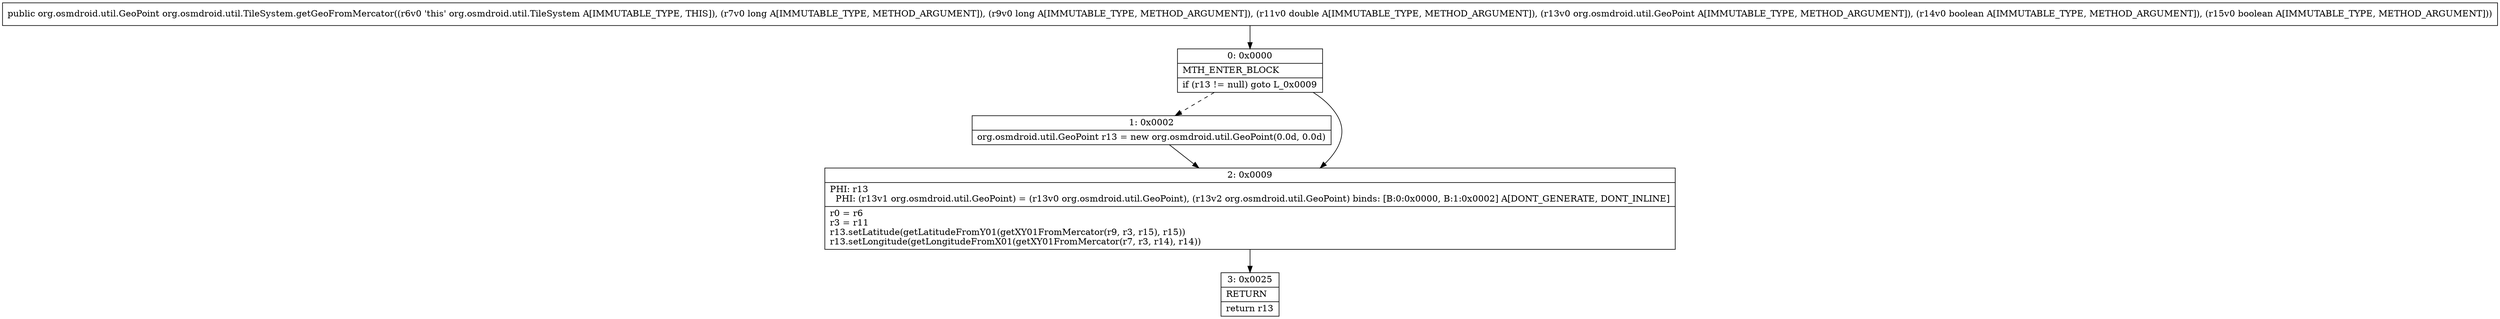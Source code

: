 digraph "CFG fororg.osmdroid.util.TileSystem.getGeoFromMercator(JJDLorg\/osmdroid\/util\/GeoPoint;ZZ)Lorg\/osmdroid\/util\/GeoPoint;" {
Node_0 [shape=record,label="{0\:\ 0x0000|MTH_ENTER_BLOCK\l|if (r13 != null) goto L_0x0009\l}"];
Node_1 [shape=record,label="{1\:\ 0x0002|org.osmdroid.util.GeoPoint r13 = new org.osmdroid.util.GeoPoint(0.0d, 0.0d)\l}"];
Node_2 [shape=record,label="{2\:\ 0x0009|PHI: r13 \l  PHI: (r13v1 org.osmdroid.util.GeoPoint) = (r13v0 org.osmdroid.util.GeoPoint), (r13v2 org.osmdroid.util.GeoPoint) binds: [B:0:0x0000, B:1:0x0002] A[DONT_GENERATE, DONT_INLINE]\l|r0 = r6\lr3 = r11\lr13.setLatitude(getLatitudeFromY01(getXY01FromMercator(r9, r3, r15), r15))\lr13.setLongitude(getLongitudeFromX01(getXY01FromMercator(r7, r3, r14), r14))\l}"];
Node_3 [shape=record,label="{3\:\ 0x0025|RETURN\l|return r13\l}"];
MethodNode[shape=record,label="{public org.osmdroid.util.GeoPoint org.osmdroid.util.TileSystem.getGeoFromMercator((r6v0 'this' org.osmdroid.util.TileSystem A[IMMUTABLE_TYPE, THIS]), (r7v0 long A[IMMUTABLE_TYPE, METHOD_ARGUMENT]), (r9v0 long A[IMMUTABLE_TYPE, METHOD_ARGUMENT]), (r11v0 double A[IMMUTABLE_TYPE, METHOD_ARGUMENT]), (r13v0 org.osmdroid.util.GeoPoint A[IMMUTABLE_TYPE, METHOD_ARGUMENT]), (r14v0 boolean A[IMMUTABLE_TYPE, METHOD_ARGUMENT]), (r15v0 boolean A[IMMUTABLE_TYPE, METHOD_ARGUMENT])) }"];
MethodNode -> Node_0;
Node_0 -> Node_1[style=dashed];
Node_0 -> Node_2;
Node_1 -> Node_2;
Node_2 -> Node_3;
}

